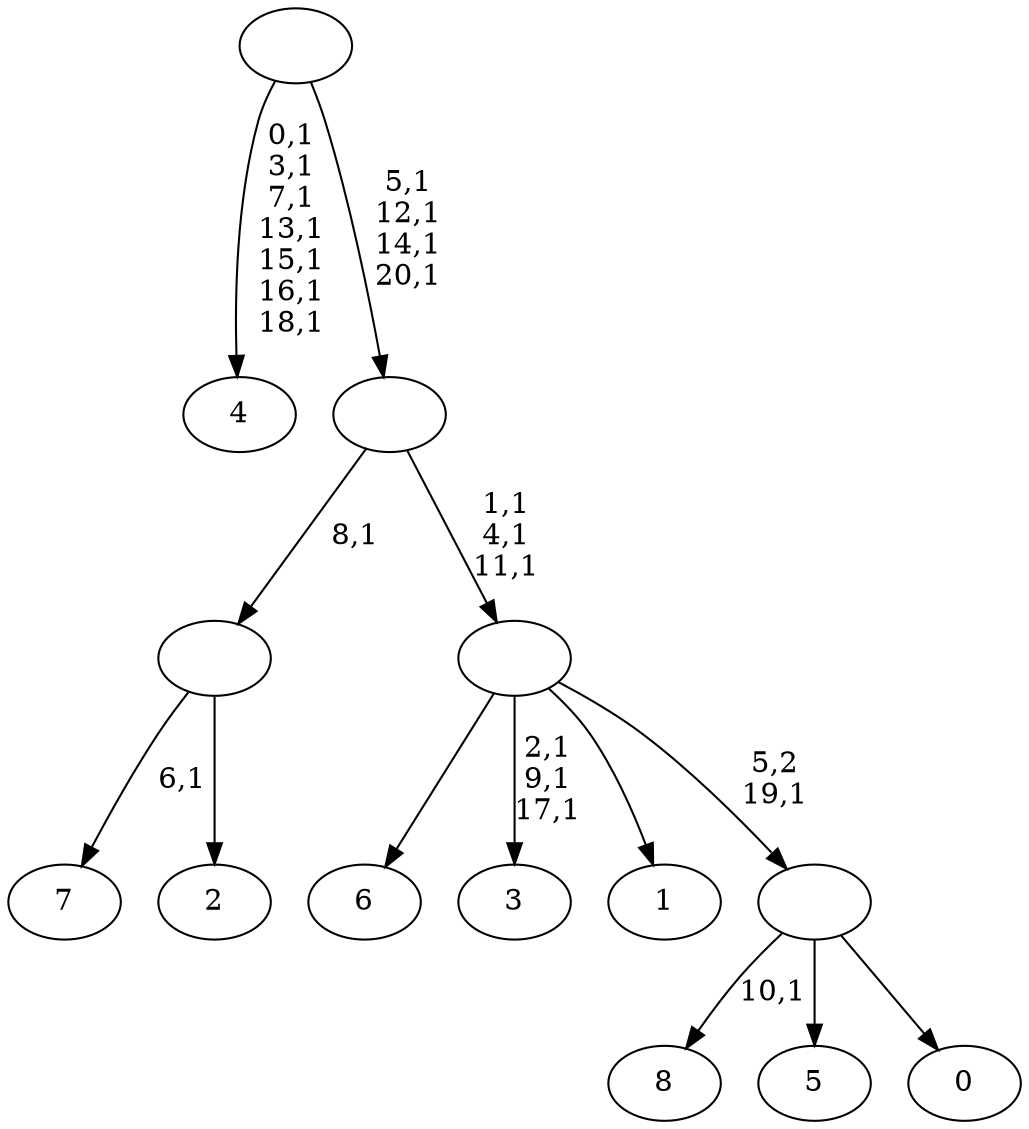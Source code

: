 digraph T {
	30 [label="8"]
	28 [label="7"]
	26 [label="6"]
	25 [label="5"]
	24 [label="4"]
	16 [label="3"]
	12 [label="2"]
	11 [label=""]
	10 [label="1"]
	9 [label="0"]
	8 [label=""]
	7 [label=""]
	4 [label=""]
	0 [label=""]
	11 -> 28 [label="6,1"]
	11 -> 12 [label=""]
	8 -> 30 [label="10,1"]
	8 -> 25 [label=""]
	8 -> 9 [label=""]
	7 -> 16 [label="2,1\n9,1\n17,1"]
	7 -> 26 [label=""]
	7 -> 10 [label=""]
	7 -> 8 [label="5,2\n19,1"]
	4 -> 7 [label="1,1\n4,1\n11,1"]
	4 -> 11 [label="8,1"]
	0 -> 4 [label="5,1\n12,1\n14,1\n20,1"]
	0 -> 24 [label="0,1\n3,1\n7,1\n13,1\n15,1\n16,1\n18,1"]
}
